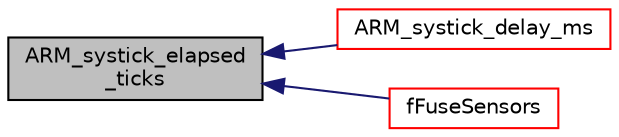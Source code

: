 digraph "ARM_systick_elapsed_ticks"
{
  edge [fontname="Helvetica",fontsize="10",labelfontname="Helvetica",labelfontsize="10"];
  node [fontname="Helvetica",fontsize="10",shape=record];
  rankdir="LR";
  Node8 [label="ARM_systick_elapsed\l_ticks",height=0.2,width=0.4,color="black", fillcolor="grey75", style="filled", fontcolor="black"];
  Node8 -> Node9 [dir="back",color="midnightblue",fontsize="10",style="solid",fontname="Helvetica"];
  Node9 [label="ARM_systick_delay_ms",height=0.2,width=0.4,color="red", fillcolor="white", style="filled",URL="$drivers_8h.html#a52c4ad21a29460539f43e8781d9fcfbf"];
  Node8 -> Node13 [dir="back",color="midnightblue",fontsize="10",style="solid",fontname="Helvetica"];
  Node13 [label="fFuseSensors",height=0.2,width=0.4,color="red", fillcolor="white", style="filled",URL="$fusion_8h.html#aeb60375528d75ee9fec67a96916141ca"];
}
